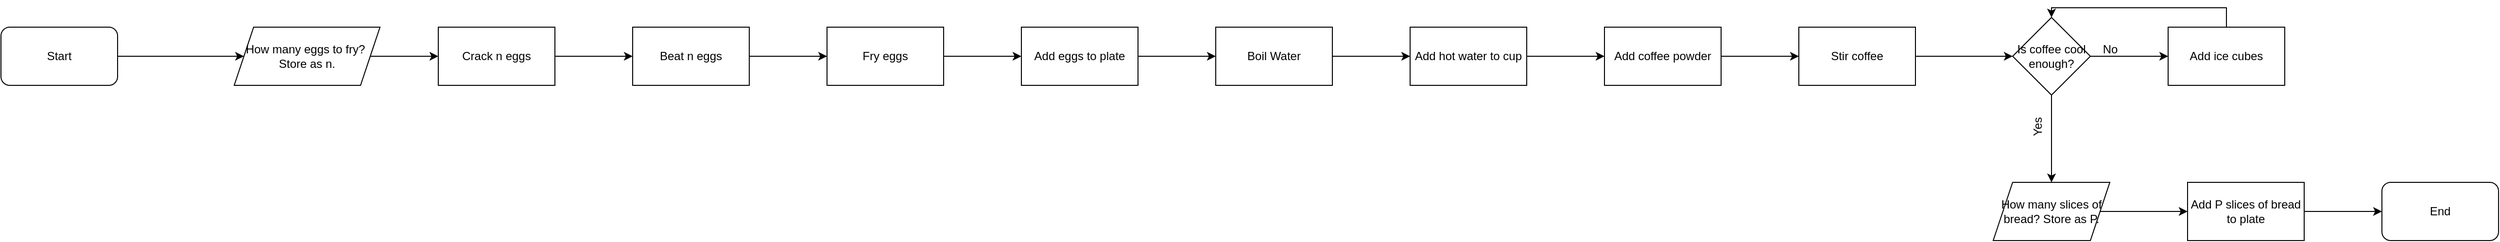 <mxfile version="24.4.13" type="github">
  <diagram name="Page-1" id="dkh-IBf2Nq7KJzM2SW9R">
    <mxGraphModel dx="880" dy="418" grid="1" gridSize="10" guides="1" tooltips="1" connect="1" arrows="1" fold="1" page="1" pageScale="1" pageWidth="827" pageHeight="1169" math="0" shadow="0">
      <root>
        <mxCell id="0" />
        <mxCell id="1" parent="0" />
        <mxCell id="4gR9z0uo-2lGmXDQJqET-6" style="edgeStyle=orthogonalEdgeStyle;rounded=0;orthogonalLoop=1;jettySize=auto;html=1;exitX=1;exitY=0.5;exitDx=0;exitDy=0;" edge="1" parent="1" source="4gR9z0uo-2lGmXDQJqET-1">
          <mxGeometry relative="1" as="geometry">
            <mxPoint x="320" y="110" as="targetPoint" />
          </mxGeometry>
        </mxCell>
        <mxCell id="4gR9z0uo-2lGmXDQJqET-1" value="Start" style="rounded=1;whiteSpace=wrap;html=1;" vertex="1" parent="1">
          <mxGeometry x="70" y="80" width="120" height="60" as="geometry" />
        </mxCell>
        <mxCell id="4gR9z0uo-2lGmXDQJqET-8" value="" style="edgeStyle=orthogonalEdgeStyle;rounded=0;orthogonalLoop=1;jettySize=auto;html=1;" edge="1" parent="1" source="4gR9z0uo-2lGmXDQJqET-4" target="4gR9z0uo-2lGmXDQJqET-7">
          <mxGeometry relative="1" as="geometry" />
        </mxCell>
        <mxCell id="4gR9z0uo-2lGmXDQJqET-4" value="How many eggs to fry?&amp;nbsp;&lt;br&gt;Store as n." style="shape=parallelogram;perimeter=parallelogramPerimeter;whiteSpace=wrap;html=1;fixedSize=1;" vertex="1" parent="1">
          <mxGeometry x="310" y="80" width="150" height="60" as="geometry" />
        </mxCell>
        <mxCell id="4gR9z0uo-2lGmXDQJqET-10" value="" style="edgeStyle=orthogonalEdgeStyle;rounded=0;orthogonalLoop=1;jettySize=auto;html=1;" edge="1" parent="1" source="4gR9z0uo-2lGmXDQJqET-7" target="4gR9z0uo-2lGmXDQJqET-9">
          <mxGeometry relative="1" as="geometry" />
        </mxCell>
        <mxCell id="4gR9z0uo-2lGmXDQJqET-7" value="Crack n eggs" style="whiteSpace=wrap;html=1;" vertex="1" parent="1">
          <mxGeometry x="520" y="80" width="120" height="60" as="geometry" />
        </mxCell>
        <mxCell id="4gR9z0uo-2lGmXDQJqET-12" value="" style="edgeStyle=orthogonalEdgeStyle;rounded=0;orthogonalLoop=1;jettySize=auto;html=1;" edge="1" parent="1" source="4gR9z0uo-2lGmXDQJqET-9" target="4gR9z0uo-2lGmXDQJqET-11">
          <mxGeometry relative="1" as="geometry" />
        </mxCell>
        <mxCell id="4gR9z0uo-2lGmXDQJqET-9" value="Beat n eggs" style="whiteSpace=wrap;html=1;" vertex="1" parent="1">
          <mxGeometry x="720" y="80" width="120" height="60" as="geometry" />
        </mxCell>
        <mxCell id="4gR9z0uo-2lGmXDQJqET-14" value="" style="edgeStyle=orthogonalEdgeStyle;rounded=0;orthogonalLoop=1;jettySize=auto;html=1;" edge="1" parent="1" source="4gR9z0uo-2lGmXDQJqET-11" target="4gR9z0uo-2lGmXDQJqET-13">
          <mxGeometry relative="1" as="geometry" />
        </mxCell>
        <mxCell id="4gR9z0uo-2lGmXDQJqET-11" value="Fry eggs" style="whiteSpace=wrap;html=1;" vertex="1" parent="1">
          <mxGeometry x="920" y="80" width="120" height="60" as="geometry" />
        </mxCell>
        <mxCell id="4gR9z0uo-2lGmXDQJqET-16" value="" style="edgeStyle=orthogonalEdgeStyle;rounded=0;orthogonalLoop=1;jettySize=auto;html=1;" edge="1" parent="1" source="4gR9z0uo-2lGmXDQJqET-13" target="4gR9z0uo-2lGmXDQJqET-15">
          <mxGeometry relative="1" as="geometry" />
        </mxCell>
        <mxCell id="4gR9z0uo-2lGmXDQJqET-13" value="Add eggs to plate" style="whiteSpace=wrap;html=1;" vertex="1" parent="1">
          <mxGeometry x="1120" y="80" width="120" height="60" as="geometry" />
        </mxCell>
        <mxCell id="4gR9z0uo-2lGmXDQJqET-18" value="" style="edgeStyle=orthogonalEdgeStyle;rounded=0;orthogonalLoop=1;jettySize=auto;html=1;" edge="1" parent="1" source="4gR9z0uo-2lGmXDQJqET-15" target="4gR9z0uo-2lGmXDQJqET-17">
          <mxGeometry relative="1" as="geometry" />
        </mxCell>
        <mxCell id="4gR9z0uo-2lGmXDQJqET-15" value="Boil Water" style="whiteSpace=wrap;html=1;" vertex="1" parent="1">
          <mxGeometry x="1320" y="80" width="120" height="60" as="geometry" />
        </mxCell>
        <mxCell id="4gR9z0uo-2lGmXDQJqET-20" value="" style="edgeStyle=orthogonalEdgeStyle;rounded=0;orthogonalLoop=1;jettySize=auto;html=1;" edge="1" parent="1" source="4gR9z0uo-2lGmXDQJqET-17" target="4gR9z0uo-2lGmXDQJqET-19">
          <mxGeometry relative="1" as="geometry" />
        </mxCell>
        <mxCell id="4gR9z0uo-2lGmXDQJqET-17" value="Add hot water to cup" style="whiteSpace=wrap;html=1;" vertex="1" parent="1">
          <mxGeometry x="1520" y="80" width="120" height="60" as="geometry" />
        </mxCell>
        <mxCell id="4gR9z0uo-2lGmXDQJqET-22" value="" style="edgeStyle=orthogonalEdgeStyle;rounded=0;orthogonalLoop=1;jettySize=auto;html=1;" edge="1" parent="1" source="4gR9z0uo-2lGmXDQJqET-19" target="4gR9z0uo-2lGmXDQJqET-21">
          <mxGeometry relative="1" as="geometry" />
        </mxCell>
        <mxCell id="4gR9z0uo-2lGmXDQJqET-19" value="Add coffee powder" style="whiteSpace=wrap;html=1;" vertex="1" parent="1">
          <mxGeometry x="1720" y="80" width="120" height="60" as="geometry" />
        </mxCell>
        <mxCell id="4gR9z0uo-2lGmXDQJqET-24" value="" style="edgeStyle=orthogonalEdgeStyle;rounded=0;orthogonalLoop=1;jettySize=auto;html=1;" edge="1" parent="1" source="4gR9z0uo-2lGmXDQJqET-21" target="4gR9z0uo-2lGmXDQJqET-23">
          <mxGeometry relative="1" as="geometry" />
        </mxCell>
        <mxCell id="4gR9z0uo-2lGmXDQJqET-21" value="Stir coffee" style="whiteSpace=wrap;html=1;" vertex="1" parent="1">
          <mxGeometry x="1920" y="80" width="120" height="60" as="geometry" />
        </mxCell>
        <mxCell id="4gR9z0uo-2lGmXDQJqET-26" value="" style="edgeStyle=orthogonalEdgeStyle;rounded=0;orthogonalLoop=1;jettySize=auto;html=1;" edge="1" parent="1" source="4gR9z0uo-2lGmXDQJqET-23" target="4gR9z0uo-2lGmXDQJqET-25">
          <mxGeometry relative="1" as="geometry" />
        </mxCell>
        <mxCell id="4gR9z0uo-2lGmXDQJqET-34" value="" style="edgeStyle=orthogonalEdgeStyle;rounded=0;orthogonalLoop=1;jettySize=auto;html=1;" edge="1" parent="1" source="4gR9z0uo-2lGmXDQJqET-23" target="4gR9z0uo-2lGmXDQJqET-33">
          <mxGeometry relative="1" as="geometry" />
        </mxCell>
        <mxCell id="4gR9z0uo-2lGmXDQJqET-23" value="Is coffee cool enough?" style="rhombus;whiteSpace=wrap;html=1;" vertex="1" parent="1">
          <mxGeometry x="2140" y="70" width="80" height="80" as="geometry" />
        </mxCell>
        <mxCell id="4gR9z0uo-2lGmXDQJqET-40" style="edgeStyle=orthogonalEdgeStyle;rounded=0;orthogonalLoop=1;jettySize=auto;html=1;exitX=0.5;exitY=0;exitDx=0;exitDy=0;entryX=0.5;entryY=0;entryDx=0;entryDy=0;" edge="1" parent="1" source="4gR9z0uo-2lGmXDQJqET-25" target="4gR9z0uo-2lGmXDQJqET-23">
          <mxGeometry relative="1" as="geometry" />
        </mxCell>
        <mxCell id="4gR9z0uo-2lGmXDQJqET-25" value="Add ice cubes" style="whiteSpace=wrap;html=1;" vertex="1" parent="1">
          <mxGeometry x="2300" y="80" width="120" height="60" as="geometry" />
        </mxCell>
        <mxCell id="4gR9z0uo-2lGmXDQJqET-27" value="No" style="text;html=1;align=center;verticalAlign=middle;resizable=0;points=[];autosize=1;strokeColor=none;fillColor=none;" vertex="1" parent="1">
          <mxGeometry x="2220" y="88" width="40" height="30" as="geometry" />
        </mxCell>
        <mxCell id="4gR9z0uo-2lGmXDQJqET-36" value="" style="edgeStyle=orthogonalEdgeStyle;rounded=0;orthogonalLoop=1;jettySize=auto;html=1;" edge="1" parent="1" source="4gR9z0uo-2lGmXDQJqET-33" target="4gR9z0uo-2lGmXDQJqET-35">
          <mxGeometry relative="1" as="geometry" />
        </mxCell>
        <mxCell id="4gR9z0uo-2lGmXDQJqET-33" value="How many slices of bread? Store as P." style="shape=parallelogram;perimeter=parallelogramPerimeter;whiteSpace=wrap;html=1;fixedSize=1;" vertex="1" parent="1">
          <mxGeometry x="2120" y="240" width="120" height="60" as="geometry" />
        </mxCell>
        <mxCell id="4gR9z0uo-2lGmXDQJqET-38" style="edgeStyle=orthogonalEdgeStyle;rounded=0;orthogonalLoop=1;jettySize=auto;html=1;exitX=1;exitY=0.5;exitDx=0;exitDy=0;entryX=0;entryY=0.5;entryDx=0;entryDy=0;" edge="1" parent="1" source="4gR9z0uo-2lGmXDQJqET-35" target="4gR9z0uo-2lGmXDQJqET-37">
          <mxGeometry relative="1" as="geometry" />
        </mxCell>
        <mxCell id="4gR9z0uo-2lGmXDQJqET-35" value="Add P slices of bread to plate" style="whiteSpace=wrap;html=1;" vertex="1" parent="1">
          <mxGeometry x="2320" y="240" width="120" height="60" as="geometry" />
        </mxCell>
        <mxCell id="4gR9z0uo-2lGmXDQJqET-37" value="End" style="rounded=1;whiteSpace=wrap;html=1;" vertex="1" parent="1">
          <mxGeometry x="2520" y="240" width="120" height="60" as="geometry" />
        </mxCell>
        <mxCell id="4gR9z0uo-2lGmXDQJqET-41" value="Yes" style="text;html=1;align=center;verticalAlign=middle;resizable=0;points=[];autosize=1;strokeColor=none;fillColor=none;rotation=-90;" vertex="1" parent="1">
          <mxGeometry x="2146" y="168" width="40" height="30" as="geometry" />
        </mxCell>
      </root>
    </mxGraphModel>
  </diagram>
</mxfile>
